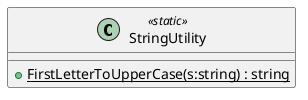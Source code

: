 @startuml
class StringUtility <<static>> {
    + {static} FirstLetterToUpperCase(s:string) : string
}
@enduml
